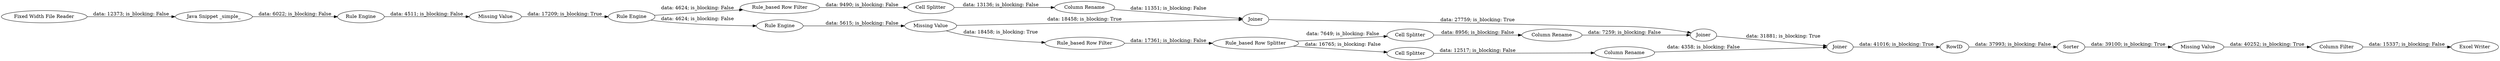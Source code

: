 digraph {
	"-6269764251922931950_111" [label="Column Rename"]
	"-6269764251922931950_115" [label="Missing Value"]
	"-6269764251922931950_104" [label="Missing Value"]
	"-6269764251922931950_106" [label="Missing Value"]
	"-6269764251922931950_103" [label="Java Snippet _simple_"]
	"-6269764251922931950_119" [label="Column Rename"]
	"-6269764251922931950_121" [label="Column Rename"]
	"-6269764251922931950_116" [label="Rule_based Row Splitter"]
	"-6269764251922931950_112" [label=Joiner]
	"-6269764251922931950_122" [label=Joiner]
	"-6269764251922931950_118" [label="Cell Splitter"]
	"-6269764251922931950_124" [label="Column Filter"]
	"-6269764251922931950_113" [label=Sorter]
	"-6269764251922931950_109" [label="Rule_based Row Filter"]
	"-6269764251922931950_125" [label="Excel Writer"]
	"-6269764251922931950_99" [label="Fixed Width File Reader"]
	"-6269764251922931950_105" [label="Rule Engine"]
	"-6269764251922931950_102" [label="Rule Engine"]
	"-6269764251922931950_120" [label="Cell Splitter"]
	"-6269764251922931950_114" [label=RowID]
	"-6269764251922931950_110" [label="Cell Splitter"]
	"-6269764251922931950_123" [label=Joiner]
	"-6269764251922931950_117" [label="Rule_based Row Filter"]
	"-6269764251922931950_107" [label="Rule Engine"]
	"-6269764251922931950_104" -> "-6269764251922931950_107" [label="data: 17209; is_blocking: True"]
	"-6269764251922931950_120" -> "-6269764251922931950_121" [label="data: 12517; is_blocking: False"]
	"-6269764251922931950_116" -> "-6269764251922931950_118" [label="data: 7649; is_blocking: False"]
	"-6269764251922931950_116" -> "-6269764251922931950_120" [label="data: 16765; is_blocking: False"]
	"-6269764251922931950_107" -> "-6269764251922931950_109" [label="data: 4624; is_blocking: False"]
	"-6269764251922931950_118" -> "-6269764251922931950_119" [label="data: 8956; is_blocking: False"]
	"-6269764251922931950_121" -> "-6269764251922931950_123" [label="data: 4358; is_blocking: False"]
	"-6269764251922931950_113" -> "-6269764251922931950_115" [label="data: 39100; is_blocking: True"]
	"-6269764251922931950_122" -> "-6269764251922931950_123" [label="data: 31881; is_blocking: True"]
	"-6269764251922931950_119" -> "-6269764251922931950_122" [label="data: 7259; is_blocking: False"]
	"-6269764251922931950_114" -> "-6269764251922931950_113" [label="data: 37993; is_blocking: False"]
	"-6269764251922931950_109" -> "-6269764251922931950_110" [label="data: 9490; is_blocking: False"]
	"-6269764251922931950_106" -> "-6269764251922931950_117" [label="data: 18458; is_blocking: True"]
	"-6269764251922931950_102" -> "-6269764251922931950_104" [label="data: 4511; is_blocking: False"]
	"-6269764251922931950_99" -> "-6269764251922931950_103" [label="data: 12373; is_blocking: False"]
	"-6269764251922931950_124" -> "-6269764251922931950_125" [label="data: 15337; is_blocking: False"]
	"-6269764251922931950_110" -> "-6269764251922931950_111" [label="data: 13136; is_blocking: False"]
	"-6269764251922931950_105" -> "-6269764251922931950_106" [label="data: 5615; is_blocking: False"]
	"-6269764251922931950_103" -> "-6269764251922931950_102" [label="data: 6022; is_blocking: False"]
	"-6269764251922931950_117" -> "-6269764251922931950_116" [label="data: 17361; is_blocking: False"]
	"-6269764251922931950_111" -> "-6269764251922931950_112" [label="data: 11351; is_blocking: False"]
	"-6269764251922931950_106" -> "-6269764251922931950_112" [label="data: 18458; is_blocking: True"]
	"-6269764251922931950_112" -> "-6269764251922931950_122" [label="data: 27759; is_blocking: True"]
	"-6269764251922931950_123" -> "-6269764251922931950_114" [label="data: 41016; is_blocking: True"]
	"-6269764251922931950_107" -> "-6269764251922931950_105" [label="data: 4624; is_blocking: False"]
	"-6269764251922931950_115" -> "-6269764251922931950_124" [label="data: 40252; is_blocking: True"]
	rankdir=LR
}
